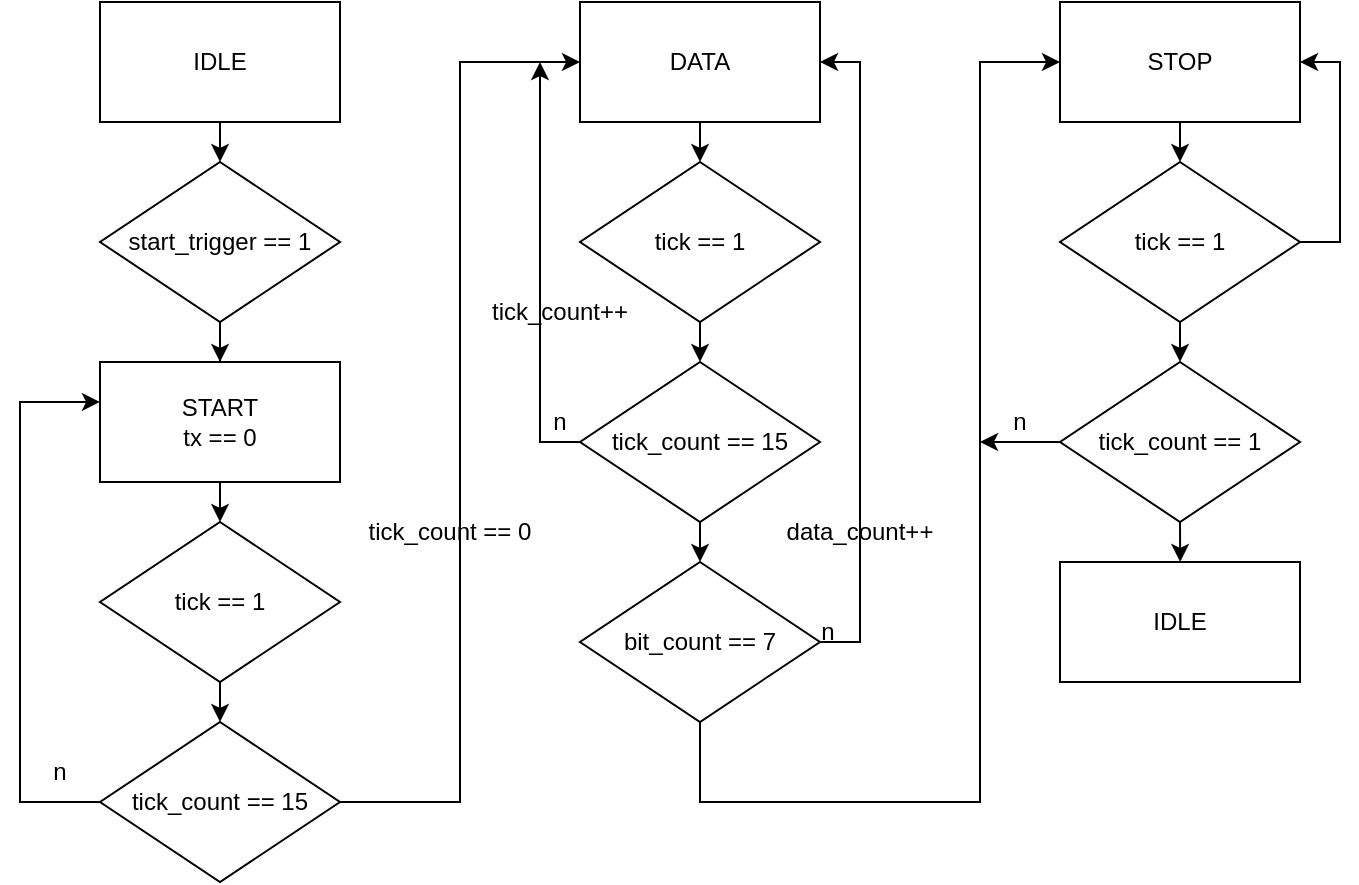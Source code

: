 <mxfile version="26.1.1">
  <diagram name="페이지-1" id="M6Af67QwiGyiAIbmwvLa">
    <mxGraphModel dx="988" dy="539" grid="1" gridSize="10" guides="1" tooltips="1" connect="1" arrows="1" fold="1" page="1" pageScale="1" pageWidth="827" pageHeight="1169" math="0" shadow="0">
      <root>
        <mxCell id="0" />
        <mxCell id="1" parent="0" />
        <mxCell id="DsJRJuIGDHreaTdG7w3E-3" style="edgeStyle=orthogonalEdgeStyle;rounded=0;orthogonalLoop=1;jettySize=auto;html=1;exitX=0.5;exitY=1;exitDx=0;exitDy=0;entryX=0.5;entryY=0;entryDx=0;entryDy=0;" edge="1" parent="1" source="DsJRJuIGDHreaTdG7w3E-1" target="DsJRJuIGDHreaTdG7w3E-2">
          <mxGeometry relative="1" as="geometry" />
        </mxCell>
        <mxCell id="DsJRJuIGDHreaTdG7w3E-1" value="IDLE" style="rounded=0;whiteSpace=wrap;html=1;" vertex="1" parent="1">
          <mxGeometry x="80" y="80" width="120" height="60" as="geometry" />
        </mxCell>
        <mxCell id="DsJRJuIGDHreaTdG7w3E-5" style="edgeStyle=orthogonalEdgeStyle;rounded=0;orthogonalLoop=1;jettySize=auto;html=1;entryX=0.5;entryY=0;entryDx=0;entryDy=0;" edge="1" parent="1" source="DsJRJuIGDHreaTdG7w3E-2" target="DsJRJuIGDHreaTdG7w3E-4">
          <mxGeometry relative="1" as="geometry" />
        </mxCell>
        <mxCell id="DsJRJuIGDHreaTdG7w3E-2" value="start_trigger == 1" style="rhombus;whiteSpace=wrap;html=1;" vertex="1" parent="1">
          <mxGeometry x="80" y="160" width="120" height="80" as="geometry" />
        </mxCell>
        <mxCell id="DsJRJuIGDHreaTdG7w3E-9" style="edgeStyle=orthogonalEdgeStyle;rounded=0;orthogonalLoop=1;jettySize=auto;html=1;exitX=0.5;exitY=1;exitDx=0;exitDy=0;entryX=0.5;entryY=0;entryDx=0;entryDy=0;" edge="1" parent="1" source="DsJRJuIGDHreaTdG7w3E-4" target="DsJRJuIGDHreaTdG7w3E-6">
          <mxGeometry relative="1" as="geometry" />
        </mxCell>
        <mxCell id="DsJRJuIGDHreaTdG7w3E-4" value="START&lt;div&gt;tx == 0&lt;/div&gt;" style="rounded=0;whiteSpace=wrap;html=1;" vertex="1" parent="1">
          <mxGeometry x="80" y="260" width="120" height="60" as="geometry" />
        </mxCell>
        <mxCell id="DsJRJuIGDHreaTdG7w3E-10" style="edgeStyle=orthogonalEdgeStyle;rounded=0;orthogonalLoop=1;jettySize=auto;html=1;exitX=0.5;exitY=1;exitDx=0;exitDy=0;entryX=0.5;entryY=0;entryDx=0;entryDy=0;" edge="1" parent="1" source="DsJRJuIGDHreaTdG7w3E-6" target="DsJRJuIGDHreaTdG7w3E-8">
          <mxGeometry relative="1" as="geometry" />
        </mxCell>
        <mxCell id="DsJRJuIGDHreaTdG7w3E-6" value="tick == 1" style="rhombus;whiteSpace=wrap;html=1;" vertex="1" parent="1">
          <mxGeometry x="80" y="340" width="120" height="80" as="geometry" />
        </mxCell>
        <mxCell id="DsJRJuIGDHreaTdG7w3E-11" style="edgeStyle=orthogonalEdgeStyle;rounded=0;orthogonalLoop=1;jettySize=auto;html=1;exitX=0;exitY=0.5;exitDx=0;exitDy=0;entryX=0;entryY=0.333;entryDx=0;entryDy=0;entryPerimeter=0;" edge="1" parent="1" source="DsJRJuIGDHreaTdG7w3E-8" target="DsJRJuIGDHreaTdG7w3E-4">
          <mxGeometry relative="1" as="geometry">
            <mxPoint x="60" y="280" as="targetPoint" />
            <Array as="points">
              <mxPoint x="40" y="480" />
              <mxPoint x="40" y="280" />
            </Array>
          </mxGeometry>
        </mxCell>
        <mxCell id="DsJRJuIGDHreaTdG7w3E-13" style="edgeStyle=orthogonalEdgeStyle;rounded=0;orthogonalLoop=1;jettySize=auto;html=1;exitX=1;exitY=0.5;exitDx=0;exitDy=0;entryX=0;entryY=0.5;entryDx=0;entryDy=0;" edge="1" parent="1" source="DsJRJuIGDHreaTdG7w3E-8" target="DsJRJuIGDHreaTdG7w3E-12">
          <mxGeometry relative="1" as="geometry" />
        </mxCell>
        <mxCell id="DsJRJuIGDHreaTdG7w3E-8" value="tick_count == 15" style="rhombus;whiteSpace=wrap;html=1;" vertex="1" parent="1">
          <mxGeometry x="80" y="440" width="120" height="80" as="geometry" />
        </mxCell>
        <mxCell id="DsJRJuIGDHreaTdG7w3E-12" value="DATA" style="rounded=0;whiteSpace=wrap;html=1;" vertex="1" parent="1">
          <mxGeometry x="320" y="80" width="120" height="60" as="geometry" />
        </mxCell>
        <mxCell id="DsJRJuIGDHreaTdG7w3E-14" value="n" style="text;html=1;align=center;verticalAlign=middle;whiteSpace=wrap;rounded=0;" vertex="1" parent="1">
          <mxGeometry x="30" y="450" width="60" height="30" as="geometry" />
        </mxCell>
        <mxCell id="DsJRJuIGDHreaTdG7w3E-19" style="edgeStyle=orthogonalEdgeStyle;rounded=0;orthogonalLoop=1;jettySize=auto;html=1;exitX=0.5;exitY=1;exitDx=0;exitDy=0;entryX=0.5;entryY=0;entryDx=0;entryDy=0;" edge="1" parent="1" target="DsJRJuIGDHreaTdG7w3E-21">
          <mxGeometry relative="1" as="geometry">
            <mxPoint x="380" y="140" as="sourcePoint" />
          </mxGeometry>
        </mxCell>
        <mxCell id="DsJRJuIGDHreaTdG7w3E-20" style="edgeStyle=orthogonalEdgeStyle;rounded=0;orthogonalLoop=1;jettySize=auto;html=1;exitX=0.5;exitY=1;exitDx=0;exitDy=0;entryX=0.5;entryY=0;entryDx=0;entryDy=0;" edge="1" parent="1" source="DsJRJuIGDHreaTdG7w3E-21" target="DsJRJuIGDHreaTdG7w3E-22">
          <mxGeometry relative="1" as="geometry" />
        </mxCell>
        <mxCell id="DsJRJuIGDHreaTdG7w3E-21" value="tick == 1" style="rhombus;whiteSpace=wrap;html=1;" vertex="1" parent="1">
          <mxGeometry x="320" y="160" width="120" height="80" as="geometry" />
        </mxCell>
        <mxCell id="DsJRJuIGDHreaTdG7w3E-23" style="edgeStyle=orthogonalEdgeStyle;rounded=0;orthogonalLoop=1;jettySize=auto;html=1;exitX=0;exitY=0.5;exitDx=0;exitDy=0;" edge="1" parent="1" source="DsJRJuIGDHreaTdG7w3E-22">
          <mxGeometry relative="1" as="geometry">
            <mxPoint x="300" y="110" as="targetPoint" />
          </mxGeometry>
        </mxCell>
        <mxCell id="DsJRJuIGDHreaTdG7w3E-26" style="edgeStyle=orthogonalEdgeStyle;rounded=0;orthogonalLoop=1;jettySize=auto;html=1;exitX=0.5;exitY=1;exitDx=0;exitDy=0;entryX=0.5;entryY=0;entryDx=0;entryDy=0;" edge="1" parent="1" source="DsJRJuIGDHreaTdG7w3E-22" target="DsJRJuIGDHreaTdG7w3E-25">
          <mxGeometry relative="1" as="geometry" />
        </mxCell>
        <mxCell id="DsJRJuIGDHreaTdG7w3E-22" value="tick_count == 15" style="rhombus;whiteSpace=wrap;html=1;" vertex="1" parent="1">
          <mxGeometry x="320" y="260" width="120" height="80" as="geometry" />
        </mxCell>
        <mxCell id="DsJRJuIGDHreaTdG7w3E-24" value="n" style="text;html=1;align=center;verticalAlign=middle;whiteSpace=wrap;rounded=0;" vertex="1" parent="1">
          <mxGeometry x="280" y="275" width="60" height="30" as="geometry" />
        </mxCell>
        <mxCell id="DsJRJuIGDHreaTdG7w3E-28" style="edgeStyle=orthogonalEdgeStyle;rounded=0;orthogonalLoop=1;jettySize=auto;html=1;exitX=1;exitY=0.5;exitDx=0;exitDy=0;entryX=1;entryY=0.5;entryDx=0;entryDy=0;" edge="1" parent="1" source="DsJRJuIGDHreaTdG7w3E-25" target="DsJRJuIGDHreaTdG7w3E-12">
          <mxGeometry relative="1" as="geometry">
            <mxPoint x="480" y="110" as="targetPoint" />
          </mxGeometry>
        </mxCell>
        <mxCell id="DsJRJuIGDHreaTdG7w3E-25" value="bit_count == 7" style="rhombus;whiteSpace=wrap;html=1;" vertex="1" parent="1">
          <mxGeometry x="320" y="360" width="120" height="80" as="geometry" />
        </mxCell>
        <mxCell id="DsJRJuIGDHreaTdG7w3E-29" value="n" style="text;html=1;align=center;verticalAlign=middle;whiteSpace=wrap;rounded=0;" vertex="1" parent="1">
          <mxGeometry x="414" y="380" width="60" height="30" as="geometry" />
        </mxCell>
        <mxCell id="DsJRJuIGDHreaTdG7w3E-36" style="edgeStyle=orthogonalEdgeStyle;rounded=0;orthogonalLoop=1;jettySize=auto;html=1;exitX=0.5;exitY=1;exitDx=0;exitDy=0;entryX=0.5;entryY=0;entryDx=0;entryDy=0;" edge="1" parent="1" source="DsJRJuIGDHreaTdG7w3E-30" target="DsJRJuIGDHreaTdG7w3E-34">
          <mxGeometry relative="1" as="geometry" />
        </mxCell>
        <mxCell id="DsJRJuIGDHreaTdG7w3E-30" value="STOP" style="rounded=0;whiteSpace=wrap;html=1;" vertex="1" parent="1">
          <mxGeometry x="560" y="80" width="120" height="60" as="geometry" />
        </mxCell>
        <mxCell id="DsJRJuIGDHreaTdG7w3E-33" value="" style="endArrow=classic;html=1;rounded=0;exitX=0.5;exitY=1;exitDx=0;exitDy=0;entryX=0;entryY=0.5;entryDx=0;entryDy=0;" edge="1" parent="1" source="DsJRJuIGDHreaTdG7w3E-25" target="DsJRJuIGDHreaTdG7w3E-30">
          <mxGeometry width="50" height="50" relative="1" as="geometry">
            <mxPoint x="440" y="490" as="sourcePoint" />
            <mxPoint x="520" y="110" as="targetPoint" />
            <Array as="points">
              <mxPoint x="380" y="480" />
              <mxPoint x="520" y="480" />
              <mxPoint x="520" y="110" />
            </Array>
          </mxGeometry>
        </mxCell>
        <mxCell id="DsJRJuIGDHreaTdG7w3E-37" style="edgeStyle=orthogonalEdgeStyle;rounded=0;orthogonalLoop=1;jettySize=auto;html=1;exitX=0.5;exitY=1;exitDx=0;exitDy=0;entryX=0.5;entryY=0;entryDx=0;entryDy=0;" edge="1" parent="1" source="DsJRJuIGDHreaTdG7w3E-34" target="DsJRJuIGDHreaTdG7w3E-35">
          <mxGeometry relative="1" as="geometry" />
        </mxCell>
        <mxCell id="DsJRJuIGDHreaTdG7w3E-43" style="edgeStyle=orthogonalEdgeStyle;rounded=0;orthogonalLoop=1;jettySize=auto;html=1;exitX=1;exitY=0.5;exitDx=0;exitDy=0;entryX=1;entryY=0.5;entryDx=0;entryDy=0;" edge="1" parent="1" source="DsJRJuIGDHreaTdG7w3E-34" target="DsJRJuIGDHreaTdG7w3E-30">
          <mxGeometry relative="1" as="geometry">
            <mxPoint x="710" y="110" as="targetPoint" />
          </mxGeometry>
        </mxCell>
        <mxCell id="DsJRJuIGDHreaTdG7w3E-34" value="tick == 1" style="rhombus;whiteSpace=wrap;html=1;" vertex="1" parent="1">
          <mxGeometry x="560" y="160" width="120" height="80" as="geometry" />
        </mxCell>
        <mxCell id="DsJRJuIGDHreaTdG7w3E-38" style="edgeStyle=orthogonalEdgeStyle;rounded=0;orthogonalLoop=1;jettySize=auto;html=1;exitX=0.5;exitY=1;exitDx=0;exitDy=0;" edge="1" parent="1" source="DsJRJuIGDHreaTdG7w3E-35">
          <mxGeometry relative="1" as="geometry">
            <mxPoint x="620.095" y="360" as="targetPoint" />
          </mxGeometry>
        </mxCell>
        <mxCell id="DsJRJuIGDHreaTdG7w3E-40" style="edgeStyle=orthogonalEdgeStyle;rounded=0;orthogonalLoop=1;jettySize=auto;html=1;exitX=0;exitY=0.5;exitDx=0;exitDy=0;" edge="1" parent="1" source="DsJRJuIGDHreaTdG7w3E-35">
          <mxGeometry relative="1" as="geometry">
            <mxPoint x="520" y="300" as="targetPoint" />
          </mxGeometry>
        </mxCell>
        <mxCell id="DsJRJuIGDHreaTdG7w3E-35" value="tick_count == 1" style="rhombus;whiteSpace=wrap;html=1;" vertex="1" parent="1">
          <mxGeometry x="560" y="260" width="120" height="80" as="geometry" />
        </mxCell>
        <mxCell id="DsJRJuIGDHreaTdG7w3E-39" value="IDLE" style="rounded=0;whiteSpace=wrap;html=1;" vertex="1" parent="1">
          <mxGeometry x="560" y="360" width="120" height="60" as="geometry" />
        </mxCell>
        <mxCell id="DsJRJuIGDHreaTdG7w3E-41" value="data_count++" style="text;html=1;align=center;verticalAlign=middle;whiteSpace=wrap;rounded=0;" vertex="1" parent="1">
          <mxGeometry x="430" y="330" width="60" height="30" as="geometry" />
        </mxCell>
        <mxCell id="DsJRJuIGDHreaTdG7w3E-42" value="n" style="text;html=1;align=center;verticalAlign=middle;whiteSpace=wrap;rounded=0;" vertex="1" parent="1">
          <mxGeometry x="510" y="275" width="60" height="30" as="geometry" />
        </mxCell>
        <mxCell id="DsJRJuIGDHreaTdG7w3E-44" value="tick_count == 0" style="text;html=1;align=center;verticalAlign=middle;whiteSpace=wrap;rounded=0;" vertex="1" parent="1">
          <mxGeometry x="210" y="330" width="90" height="30" as="geometry" />
        </mxCell>
        <mxCell id="DsJRJuIGDHreaTdG7w3E-45" value="tick_count++" style="text;html=1;align=center;verticalAlign=middle;whiteSpace=wrap;rounded=0;" vertex="1" parent="1">
          <mxGeometry x="280" y="220" width="60" height="30" as="geometry" />
        </mxCell>
      </root>
    </mxGraphModel>
  </diagram>
</mxfile>
